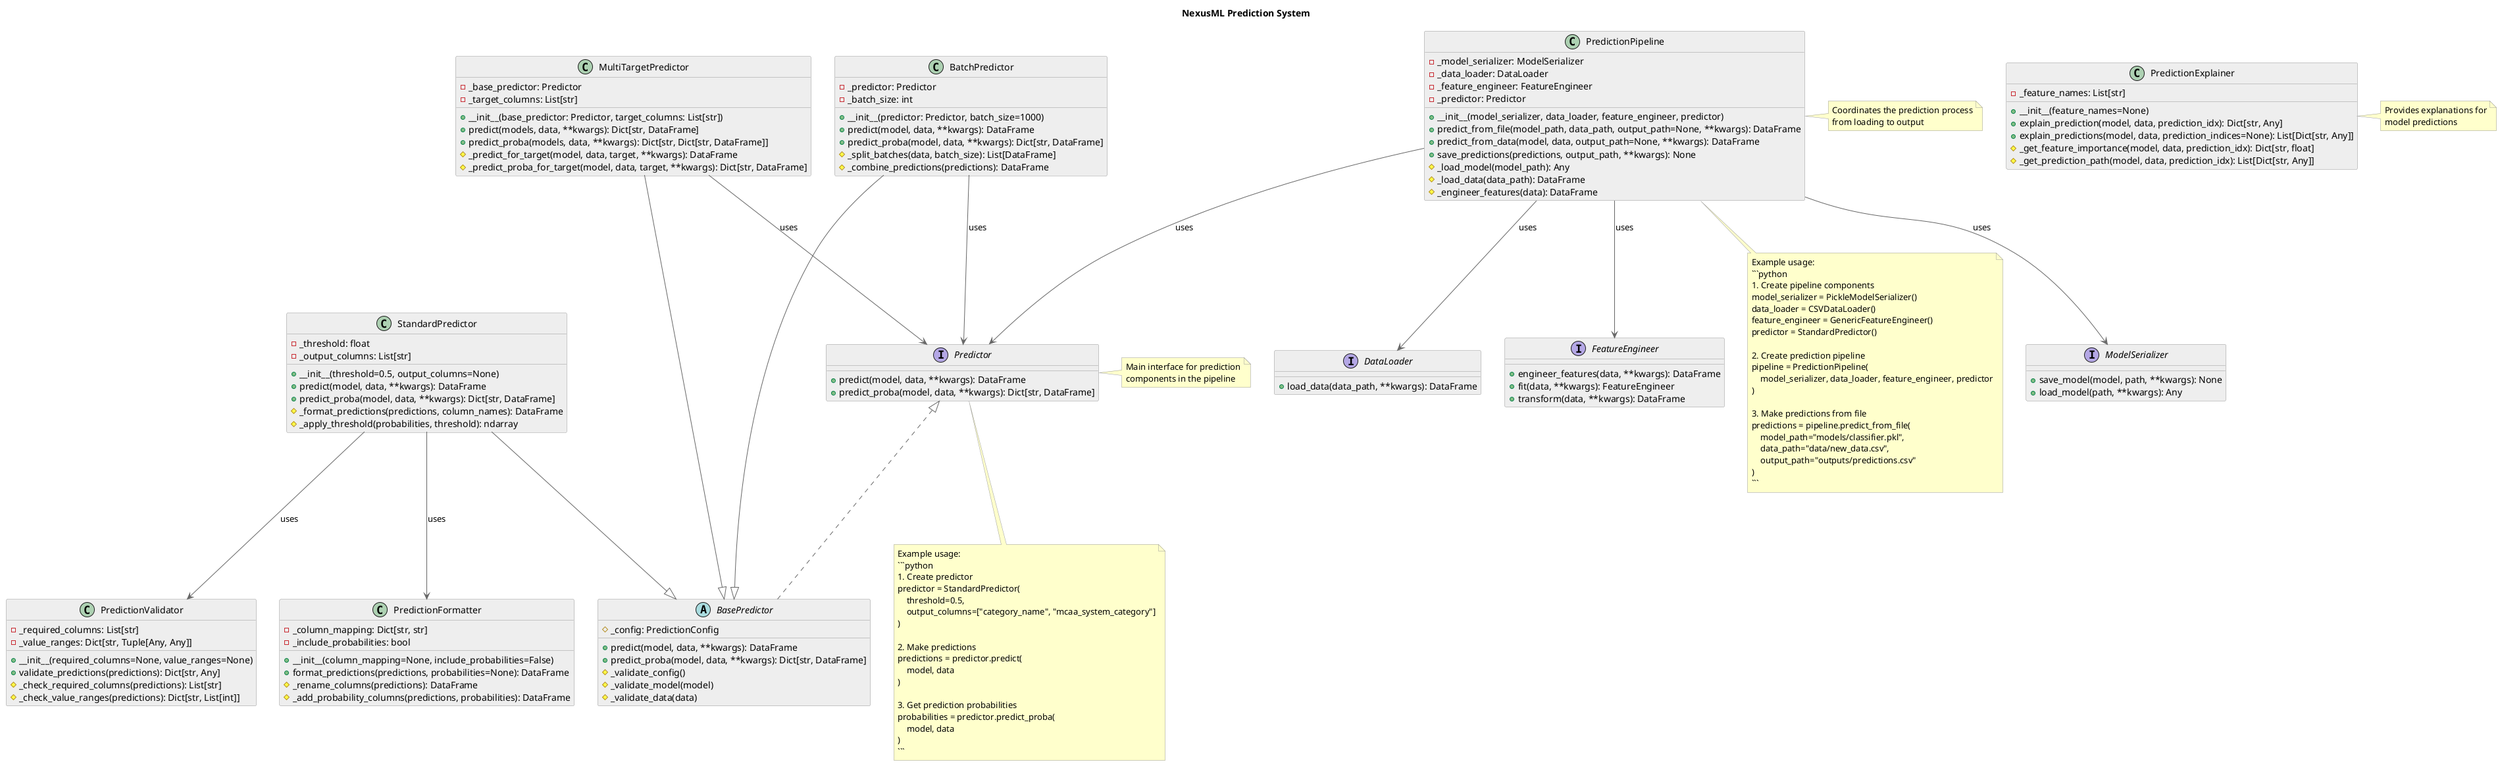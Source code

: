 @startuml "NexusML Prediction System"

' Style definitions
skinparam componentStyle uml2
skinparam backgroundColor white
skinparam ArrowColor #666666
skinparam ClassBorderColor #999999
skinparam ClassBackgroundColor #EEEEEE
skinparam NoteBackgroundColor #FFFFCC
skinparam NoteBorderColor #999999

' Title
title NexusML Prediction System

' Interfaces
interface "Predictor" as IPredictor {
  + predict(model, data, **kwargs): DataFrame
  + predict_proba(model, data, **kwargs): Dict[str, DataFrame]
}

interface "ModelSerializer" as IModelSerializer {
  + save_model(model, path, **kwargs): None
  + load_model(path, **kwargs): Any
}

interface "DataLoader" as IDataLoader {
  + load_data(data_path, **kwargs): DataFrame
}

interface "FeatureEngineer" as IFeatureEngineer {
  + engineer_features(data, **kwargs): DataFrame
  + fit(data, **kwargs): FeatureEngineer
  + transform(data, **kwargs): DataFrame
}

' Base classes
abstract class BasePredictor {
  # _config: PredictionConfig
  + predict(model, data, **kwargs): DataFrame
  + predict_proba(model, data, **kwargs): Dict[str, DataFrame]
  # _validate_config()
  # _validate_model(model)
  # _validate_data(data)
}

' Concrete implementations
class StandardPredictor {
  - _threshold: float
  - _output_columns: List[str]
  + __init__(threshold=0.5, output_columns=None)
  + predict(model, data, **kwargs): DataFrame
  + predict_proba(model, data, **kwargs): Dict[str, DataFrame]
  # _format_predictions(predictions, column_names): DataFrame
  # _apply_threshold(probabilities, threshold): ndarray
}

class MultiTargetPredictor {
  - _base_predictor: Predictor
  - _target_columns: List[str]
  + __init__(base_predictor: Predictor, target_columns: List[str])
  + predict(models, data, **kwargs): Dict[str, DataFrame]
  + predict_proba(models, data, **kwargs): Dict[str, Dict[str, DataFrame]]
  # _predict_for_target(model, data, target, **kwargs): DataFrame
  # _predict_proba_for_target(model, data, target, **kwargs): Dict[str, DataFrame]
}

class BatchPredictor {
  - _predictor: Predictor
  - _batch_size: int
  + __init__(predictor: Predictor, batch_size=1000)
  + predict(model, data, **kwargs): DataFrame
  + predict_proba(model, data, **kwargs): Dict[str, DataFrame]
  # _split_batches(data, batch_size): List[DataFrame]
  # _combine_predictions(predictions): DataFrame
}

class PredictionPipeline {
  - _model_serializer: ModelSerializer
  - _data_loader: DataLoader
  - _feature_engineer: FeatureEngineer
  - _predictor: Predictor
  + __init__(model_serializer, data_loader, feature_engineer, predictor)
  + predict_from_file(model_path, data_path, output_path=None, **kwargs): DataFrame
  + predict_from_data(model, data, output_path=None, **kwargs): DataFrame
  + save_predictions(predictions, output_path, **kwargs): None
  # _load_model(model_path): Any
  # _load_data(data_path): DataFrame
  # _engineer_features(data): DataFrame
}

' Helper classes
class PredictionFormatter {
  - _column_mapping: Dict[str, str]
  - _include_probabilities: bool
  + __init__(column_mapping=None, include_probabilities=False)
  + format_predictions(predictions, probabilities=None): DataFrame
  # _rename_columns(predictions): DataFrame
  # _add_probability_columns(predictions, probabilities): DataFrame
}

class PredictionExplainer {
  - _feature_names: List[str]
  + __init__(feature_names=None)
  + explain_prediction(model, data, prediction_idx): Dict[str, Any]
  + explain_predictions(model, data, prediction_indices=None): List[Dict[str, Any]]
  # _get_feature_importance(model, data, prediction_idx): Dict[str, float]
  # _get_prediction_path(model, data, prediction_idx): List[Dict[str, Any]]
}

class PredictionValidator {
  - _required_columns: List[str]
  - _value_ranges: Dict[str, Tuple[Any, Any]]
  + __init__(required_columns=None, value_ranges=None)
  + validate_predictions(predictions): Dict[str, Any]
  # _check_required_columns(predictions): List[str]
  # _check_value_ranges(predictions): Dict[str, List[int]]
}

' Relationships
BasePredictor .up.|> IPredictor
StandardPredictor --|> BasePredictor
MultiTargetPredictor --|> BasePredictor
BatchPredictor --|> BasePredictor

PredictionPipeline --> IModelSerializer : uses
PredictionPipeline --> IDataLoader : uses
PredictionPipeline --> IFeatureEngineer : uses
PredictionPipeline --> IPredictor : uses

MultiTargetPredictor --> IPredictor : uses
BatchPredictor --> IPredictor : uses

StandardPredictor --> PredictionFormatter : uses
StandardPredictor --> PredictionValidator : uses

' Notes
note right of IPredictor
  Main interface for prediction
  components in the pipeline
end note

note right of PredictionPipeline
  Coordinates the prediction process
  from loading to output
end note

note right of PredictionExplainer
  Provides explanations for
  model predictions
end note

' Example usage
note bottom of IPredictor
Example usage:
```python
# Create predictor
predictor = StandardPredictor(
    threshold=0.5,
    output_columns=["category_name", "mcaa_system_category"]
)

# Make predictions
predictions = predictor.predict(
    model, data
)

# Get prediction probabilities
probabilities = predictor.predict_proba(
    model, data
)
```
end note

note bottom of PredictionPipeline
Example usage:
```python
# Create pipeline components
model_serializer = PickleModelSerializer()
data_loader = CSVDataLoader()
feature_engineer = GenericFeatureEngineer()
predictor = StandardPredictor()

# Create prediction pipeline
pipeline = PredictionPipeline(
    model_serializer, data_loader, feature_engineer, predictor
)

# Make predictions from file
predictions = pipeline.predict_from_file(
    model_path="models/classifier.pkl",
    data_path="data/new_data.csv",
    output_path="outputs/predictions.csv"
)
```
end note

@enduml